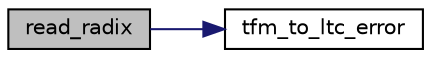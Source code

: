 digraph "read_radix"
{
 // LATEX_PDF_SIZE
  edge [fontname="Helvetica",fontsize="10",labelfontname="Helvetica",labelfontsize="10"];
  node [fontname="Helvetica",fontsize="10",shape=record];
  rankdir="LR";
  Node77 [label="read_radix",height=0.2,width=0.4,color="black", fillcolor="grey75", style="filled", fontcolor="black",tooltip=" "];
  Node77 -> Node78 [color="midnightblue",fontsize="10",style="solid",fontname="Helvetica"];
  Node78 [label="tfm_to_ltc_error",height=0.2,width=0.4,color="black", fillcolor="white", style="filled",URL="$tfm__desc_8c.html#a068957efedd7f33ca5485ea3fb238a5e",tooltip="Convert a tfm error to a LTC error (Possibly the most powerful function ever! Oh wait...."];
}

